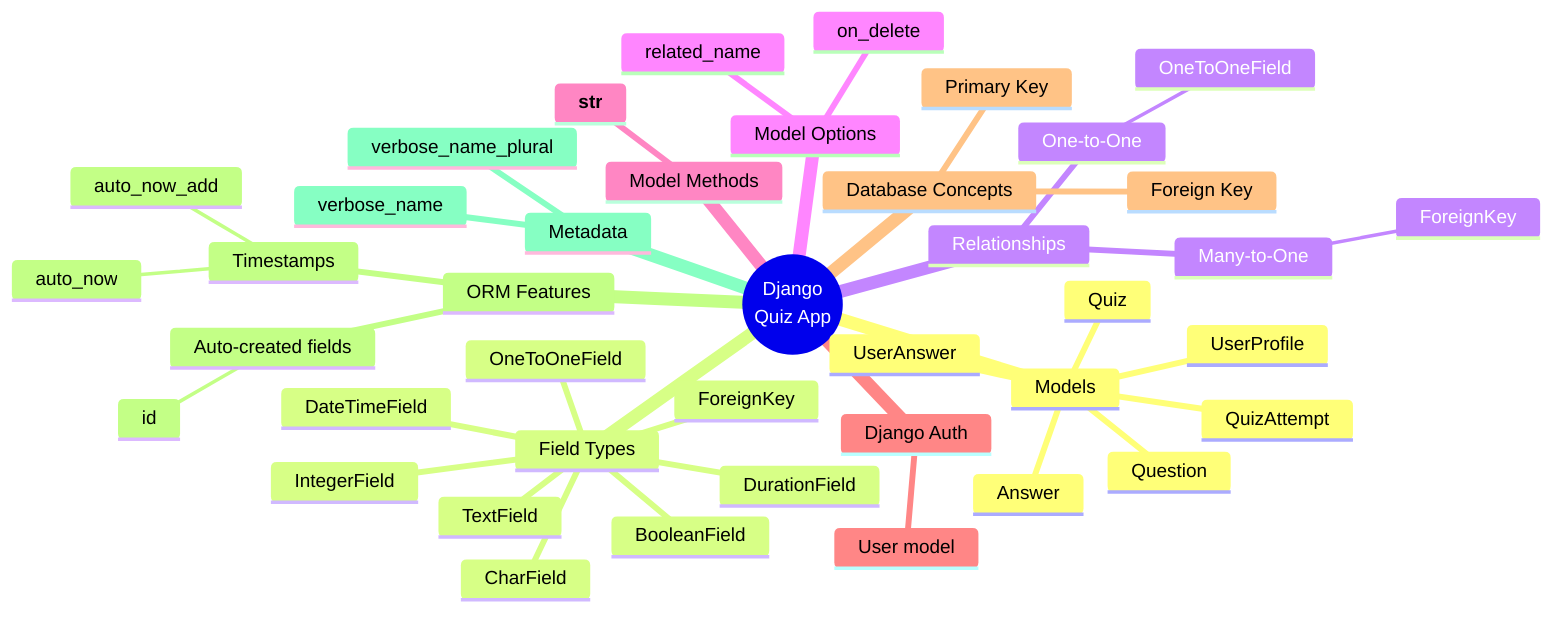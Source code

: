 mindmap
  root((Django
  Quiz App))
    Models
      Quiz
      Question
      Answer
      QuizAttempt
      UserAnswer
      UserProfile
    Field Types
      CharField
      TextField
      ForeignKey
      DateTimeField
      IntegerField
      BooleanField
      DurationField
      OneToOneField
    Relationships
      Many-to-One
        ForeignKey
      One-to-One
        OneToOneField
    Model Options
      on_delete
      related_name
    Model Methods
      __str__
    Django Auth
      User model
    Database Concepts
      Primary Key
      Foreign Key
    ORM Features
      Auto-created fields
        id
      Timestamps
        auto_now_add
        auto_now
    Metadata
      verbose_name
      verbose_name_plural